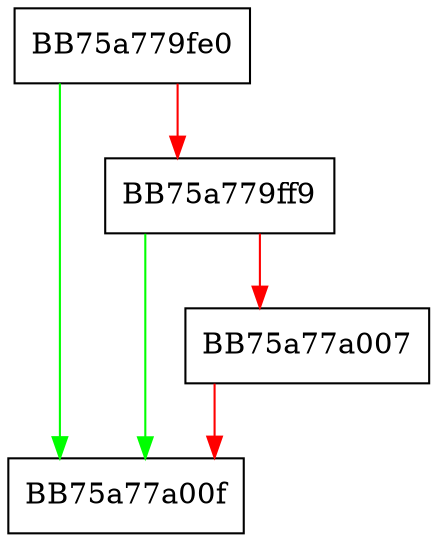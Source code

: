 digraph __acrt_update_locale_info_explicit {
  node [shape="box"];
  graph [splines=ortho];
  BB75a779fe0 -> BB75a77a00f [color="green"];
  BB75a779fe0 -> BB75a779ff9 [color="red"];
  BB75a779ff9 -> BB75a77a00f [color="green"];
  BB75a779ff9 -> BB75a77a007 [color="red"];
  BB75a77a007 -> BB75a77a00f [color="red"];
}